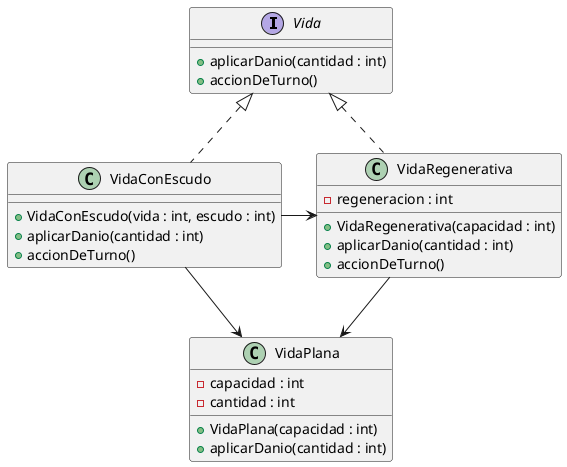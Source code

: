 @startuml

interface Vida {
    + aplicarDanio(cantidad : int)
    + accionDeTurno()
}

class VidaPlana {
    - capacidad : int
    - cantidad : int
    + VidaPlana(capacidad : int)
    + aplicarDanio(cantidad : int)
}

class VidaRegenerativa {
    - regeneracion : int
    + VidaRegenerativa(capacidad : int)
    + aplicarDanio(cantidad : int)
    + accionDeTurno()
}

class VidaConEscudo {
    + VidaConEscudo(vida : int, escudo : int)
    + aplicarDanio(cantidad : int)
    + accionDeTurno()
}

Vida <|.. VidaRegenerativa
Vida <|.. VidaConEscudo

VidaRegenerativa --> VidaPlana
VidaConEscudo --> VidaPlana
VidaConEscudo -> VidaRegenerativa

@enduml